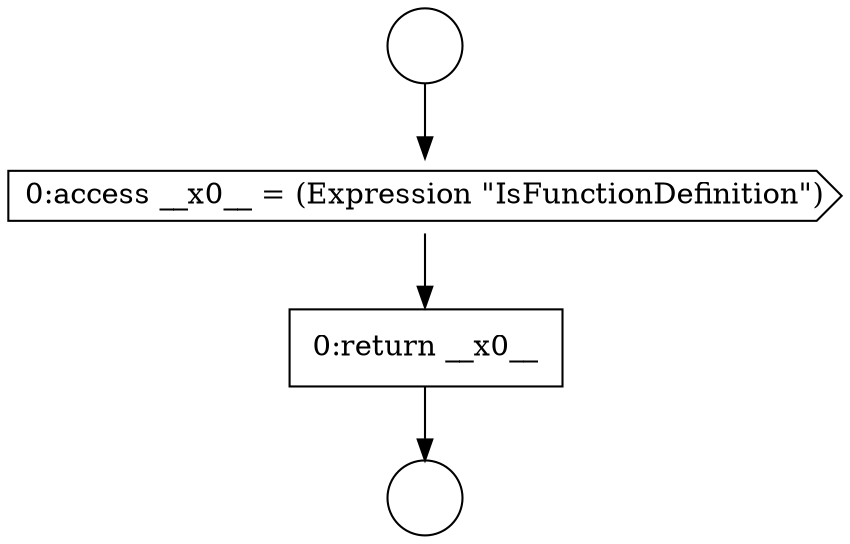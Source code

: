 digraph {
  node3659 [shape=circle label=" " color="black" fillcolor="white" style=filled]
  node3661 [shape=cds, label=<<font color="black">0:access __x0__ = (Expression &quot;IsFunctionDefinition&quot;)</font>> color="black" fillcolor="white" style=filled]
  node3662 [shape=none, margin=0, label=<<font color="black">
    <table border="0" cellborder="1" cellspacing="0" cellpadding="10">
      <tr><td align="left">0:return __x0__</td></tr>
    </table>
  </font>> color="black" fillcolor="white" style=filled]
  node3660 [shape=circle label=" " color="black" fillcolor="white" style=filled]
  node3659 -> node3661 [ color="black"]
  node3661 -> node3662 [ color="black"]
  node3662 -> node3660 [ color="black"]
}
